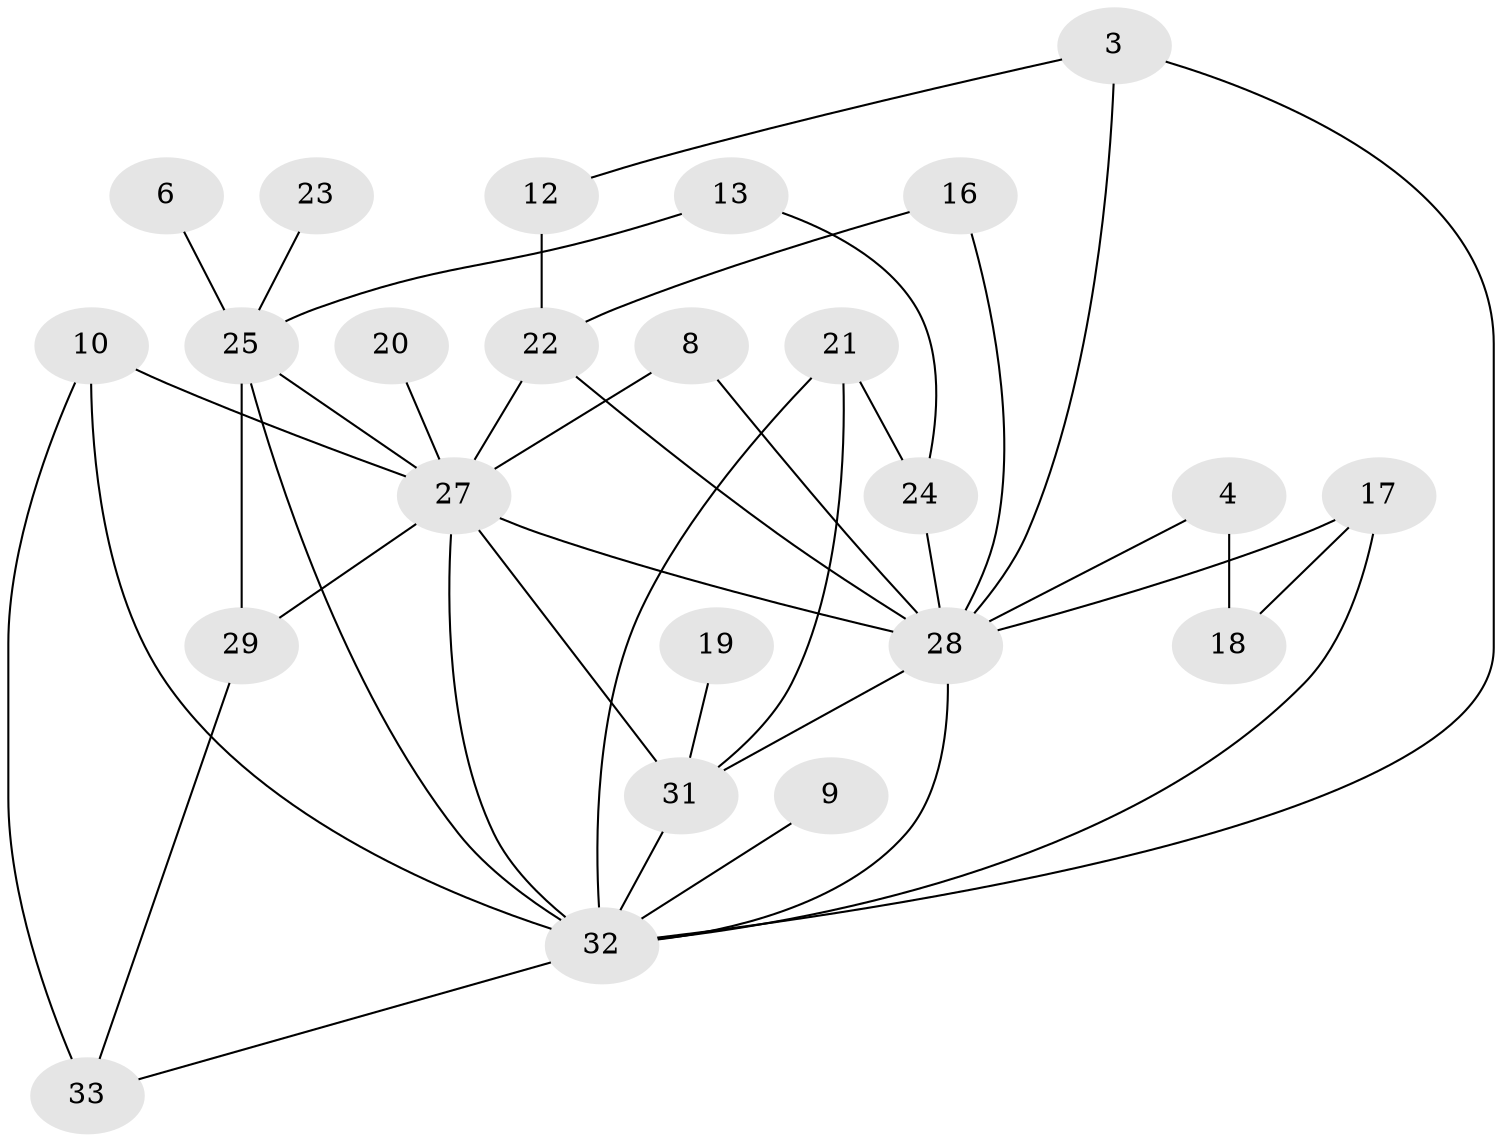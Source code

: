 // original degree distribution, {5: 0.05555555555555555, 4: 0.10185185185185185, 2: 0.2962962962962963, 1: 0.23148148148148148, 0: 0.06481481481481481, 3: 0.2037037037037037, 7: 0.018518518518518517, 6: 0.018518518518518517, 9: 0.009259259259259259}
// Generated by graph-tools (version 1.1) at 2025/35/03/04/25 23:35:52]
// undirected, 24 vertices, 41 edges
graph export_dot {
  node [color=gray90,style=filled];
  3;
  4;
  6;
  8;
  9;
  10;
  12;
  13;
  16;
  17;
  18;
  19;
  20;
  21;
  22;
  23;
  24;
  25;
  27;
  28;
  29;
  31;
  32;
  33;
  3 -- 12 [weight=1.0];
  3 -- 28 [weight=2.0];
  3 -- 32 [weight=1.0];
  4 -- 18 [weight=2.0];
  4 -- 28 [weight=2.0];
  6 -- 25 [weight=1.0];
  8 -- 27 [weight=1.0];
  8 -- 28 [weight=1.0];
  9 -- 32 [weight=1.0];
  10 -- 27 [weight=1.0];
  10 -- 32 [weight=1.0];
  10 -- 33 [weight=1.0];
  12 -- 22 [weight=4.0];
  13 -- 24 [weight=1.0];
  13 -- 25 [weight=1.0];
  16 -- 22 [weight=1.0];
  16 -- 28 [weight=1.0];
  17 -- 18 [weight=1.0];
  17 -- 28 [weight=1.0];
  17 -- 32 [weight=1.0];
  19 -- 31 [weight=1.0];
  20 -- 27 [weight=2.0];
  21 -- 24 [weight=1.0];
  21 -- 31 [weight=1.0];
  21 -- 32 [weight=1.0];
  22 -- 27 [weight=4.0];
  22 -- 28 [weight=1.0];
  23 -- 25 [weight=1.0];
  24 -- 28 [weight=1.0];
  25 -- 27 [weight=3.0];
  25 -- 29 [weight=1.0];
  25 -- 32 [weight=1.0];
  27 -- 28 [weight=2.0];
  27 -- 29 [weight=1.0];
  27 -- 31 [weight=1.0];
  27 -- 32 [weight=1.0];
  28 -- 31 [weight=2.0];
  28 -- 32 [weight=1.0];
  29 -- 33 [weight=1.0];
  31 -- 32 [weight=1.0];
  32 -- 33 [weight=1.0];
}
